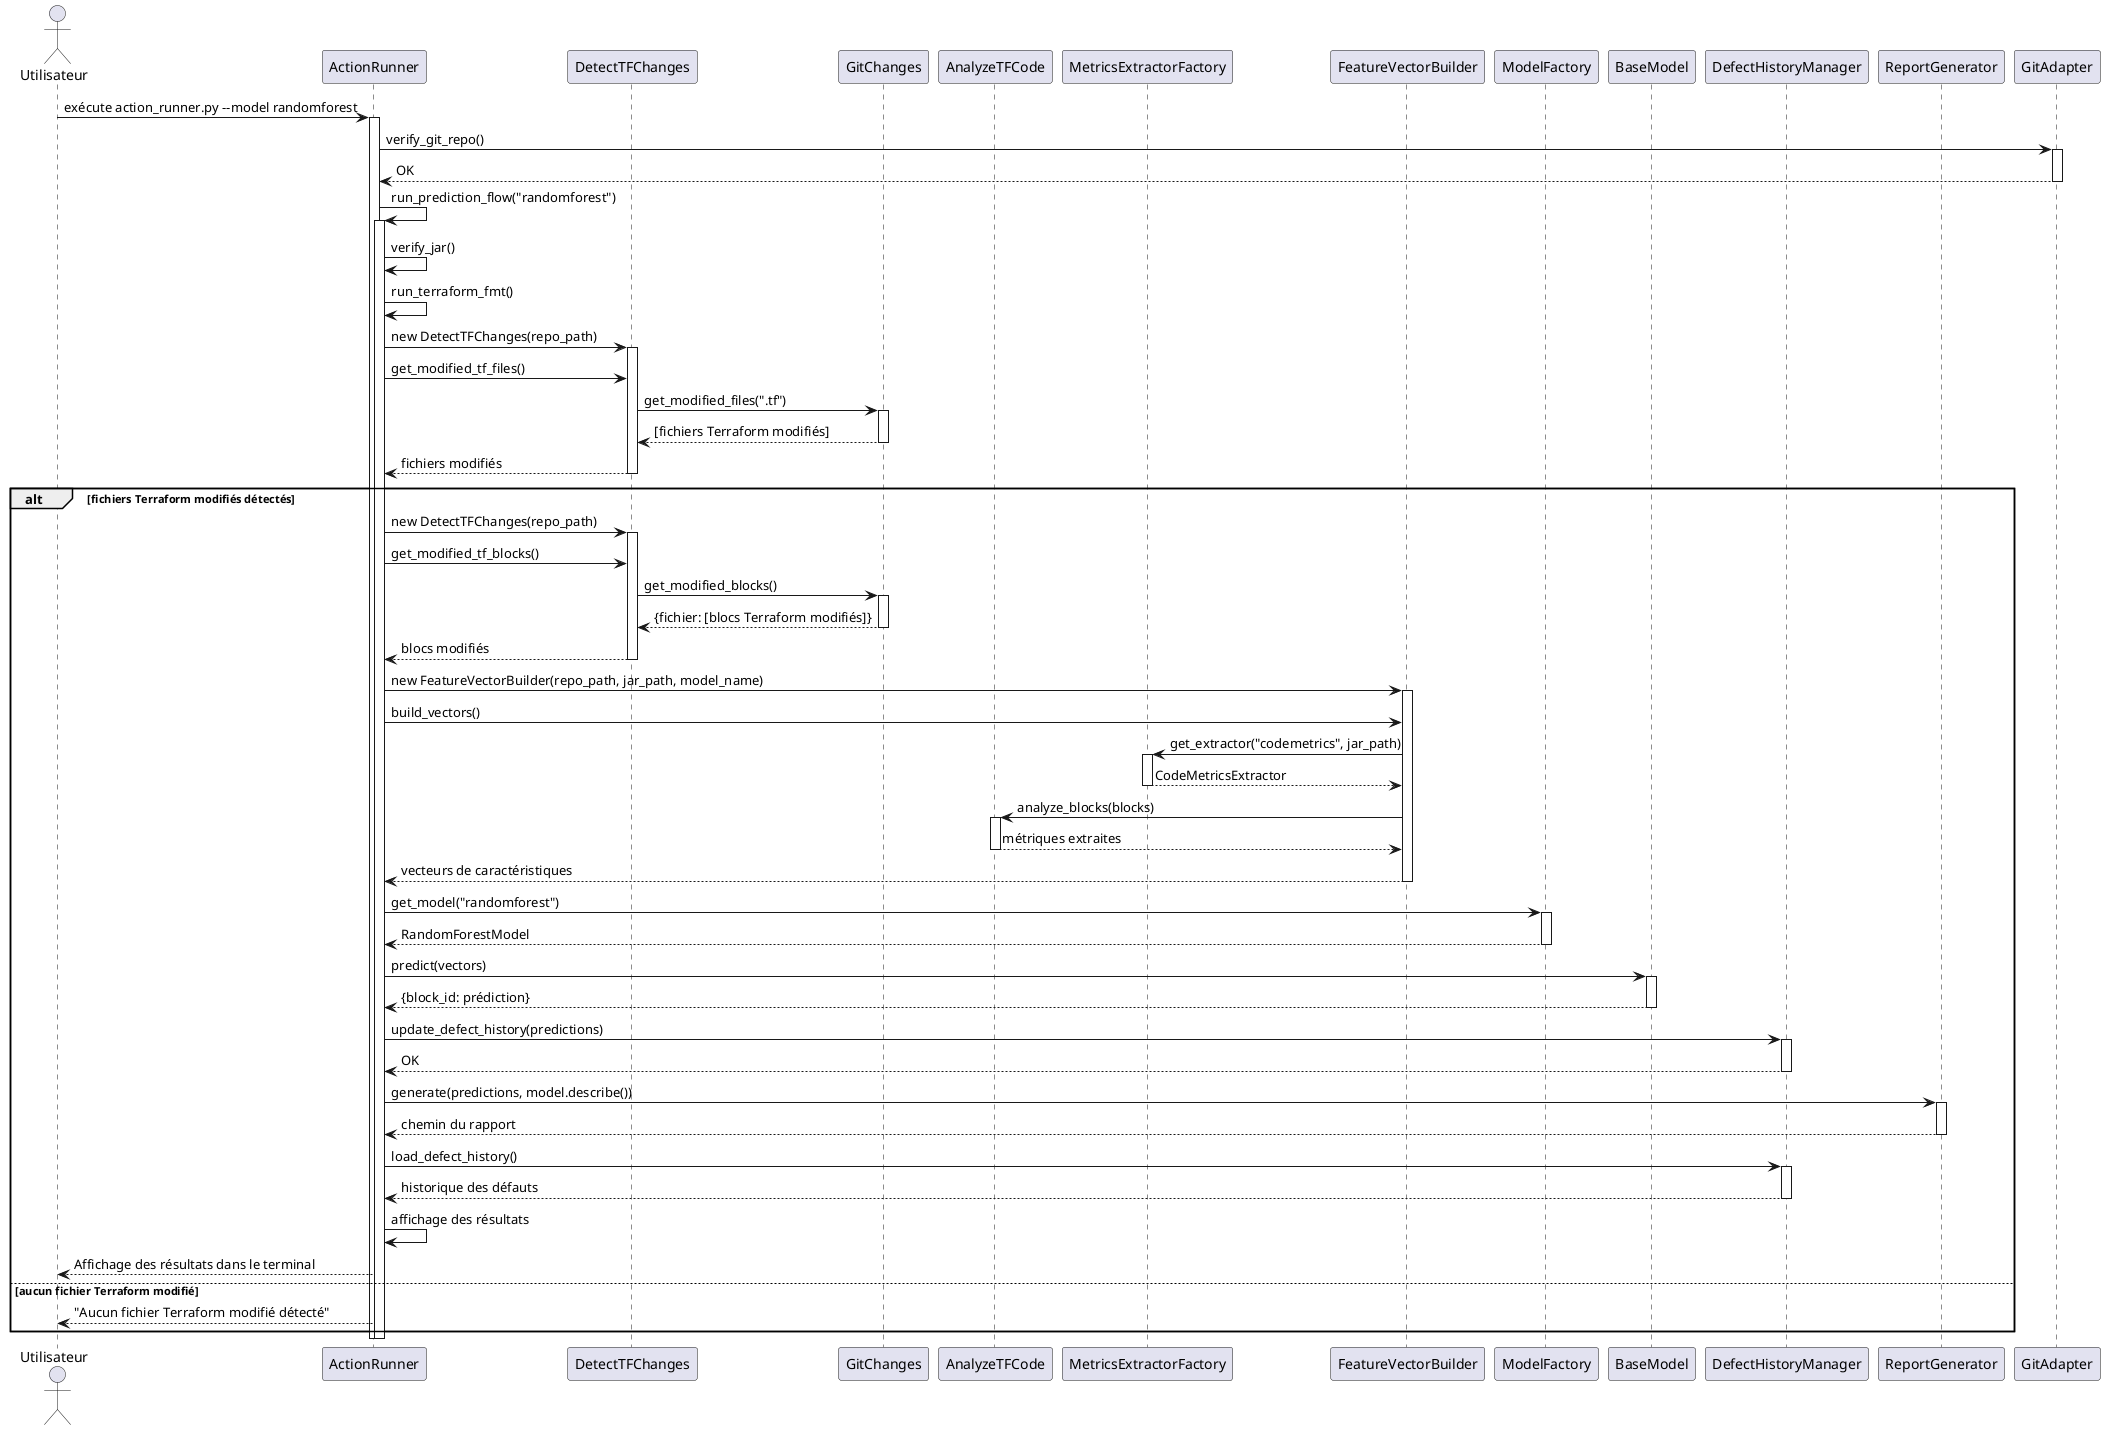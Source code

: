 @startuml TFDefectGA - Processus de détection de bugs

actor "Utilisateur" as User
participant "ActionRunner" as Runner
participant "DetectTFChanges" as Detector
participant "GitChanges" as GitChanges
participant "AnalyzeTFCode" as Analyzer
participant "MetricsExtractorFactory" as ExtractorFactory
participant "FeatureVectorBuilder" as VectorBuilder
participant "ModelFactory" as ModelFactory
participant "BaseModel" as Model
participant "DefectHistoryManager" as History
participant "ReportGenerator" as Report

User -> Runner : exécute action_runner.py --model randomforest
activate Runner

Runner -> GitAdapter : verify_git_repo()
activate GitAdapter
GitAdapter --> Runner : OK
deactivate GitAdapter

Runner -> Runner : run_prediction_flow("randomforest")
activate Runner

Runner -> Runner : verify_jar()
Runner -> Runner : run_terraform_fmt()

Runner -> Detector : new DetectTFChanges(repo_path)
activate Detector

Runner -> Detector : get_modified_tf_files()
Detector -> GitChanges : get_modified_files(".tf")
activate GitChanges
GitChanges --> Detector : [fichiers Terraform modifiés]
deactivate GitChanges
Detector --> Runner : fichiers modifiés
deactivate Detector

alt fichiers Terraform modifiés détectés
    Runner -> Detector : new DetectTFChanges(repo_path)
    activate Detector
    
    Runner -> Detector : get_modified_tf_blocks()
    Detector -> GitChanges : get_modified_blocks()
    activate GitChanges
    GitChanges --> Detector : {fichier: [blocs Terraform modifiés]}
    deactivate GitChanges
    Detector --> Runner : blocs modifiés
    deactivate Detector
    
    Runner -> VectorBuilder : new FeatureVectorBuilder(repo_path, jar_path, model_name)
    activate VectorBuilder
    
    Runner -> VectorBuilder : build_vectors()
    VectorBuilder -> ExtractorFactory : get_extractor("codemetrics", jar_path)
    activate ExtractorFactory
    ExtractorFactory --> VectorBuilder : CodeMetricsExtractor
    deactivate ExtractorFactory
    
    VectorBuilder -> Analyzer : analyze_blocks(blocks)
    activate Analyzer
    Analyzer --> VectorBuilder : métriques extraites
    deactivate Analyzer
    
    VectorBuilder --> Runner : vecteurs de caractéristiques
    deactivate VectorBuilder
    
    Runner -> ModelFactory : get_model("randomforest")
    activate ModelFactory
    ModelFactory --> Runner : RandomForestModel
    deactivate ModelFactory
    
    Runner -> Model : predict(vectors)
    activate Model
    Model --> Runner : {block_id: prédiction}
    deactivate Model
    
    Runner -> History : update_defect_history(predictions)
    activate History
    History --> Runner : OK
    deactivate History
    
    Runner -> Report : generate(predictions, model.describe())
    activate Report
    Report --> Runner : chemin du rapport
    deactivate Report
    
    Runner -> History : load_defect_history()
    activate History
    History --> Runner : historique des défauts
    deactivate History
    
    Runner -> Runner : affichage des résultats
    Runner --> User : Affichage des résultats dans le terminal
else aucun fichier Terraform modifié
    Runner --> User : "Aucun fichier Terraform modifié détecté"
end

deactivate Runner
deactivate Runner

@enduml